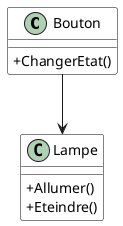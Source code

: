 @startuml DIP_v02

skinparam classAttributeIconSize 0
skinparam class {
    BackgroundColor White
    BorderColor #000
}
allowmixing
' skinparam linetype ortho

Bouton --> Lampe

class Bouton {
    + ChangerEtat()
}

class Lampe {
    + Allumer()
    + Eteindre()
}

@enduml